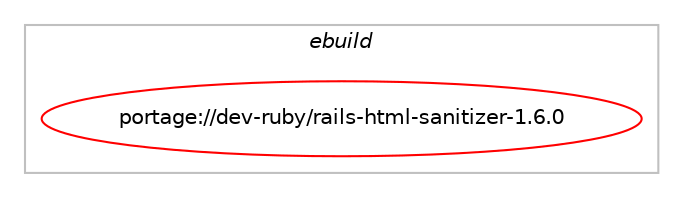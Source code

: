 digraph prolog {

# *************
# Graph options
# *************

newrank=true;
concentrate=true;
compound=true;
graph [rankdir=LR,fontname=Helvetica,fontsize=10,ranksep=1.5];#, ranksep=2.5, nodesep=0.2];
edge  [arrowhead=vee];
node  [fontname=Helvetica,fontsize=10];

# **********
# The ebuild
# **********

subgraph cluster_leftcol {
color=gray;
label=<<i>ebuild</i>>;
id [label="portage://dev-ruby/rails-html-sanitizer-1.6.0", color=red, width=4, href="../dev-ruby/rails-html-sanitizer-1.6.0.svg"];
}

# ****************
# The dependencies
# ****************

subgraph cluster_midcol {
color=gray;
label=<<i>dependencies</i>>;
subgraph cluster_compile {
fillcolor="#eeeeee";
style=filled;
label=<<i>compile</i>>;
# *** BEGIN UNKNOWN DEPENDENCY TYPE (TODO) ***
# id -> equal(use_conditional_group(positive,ruby_targets_ruby31,portage://dev-ruby/rails-html-sanitizer-1.6.0,[package_dependency(portage://dev-ruby/rails-html-sanitizer-1.6.0,install,no,dev-lang,ruby,none,[,,],[slot(3.1)],[])]))
# *** END UNKNOWN DEPENDENCY TYPE (TODO) ***

# *** BEGIN UNKNOWN DEPENDENCY TYPE (TODO) ***
# id -> equal(use_conditional_group(positive,ruby_targets_ruby31,portage://dev-ruby/rails-html-sanitizer-1.6.0,[package_dependency(portage://dev-ruby/rails-html-sanitizer-1.6.0,install,no,virtual,rubygems,none,[,,],[],[use(enable(ruby_targets_ruby31),negative)])]))
# *** END UNKNOWN DEPENDENCY TYPE (TODO) ***

# *** BEGIN UNKNOWN DEPENDENCY TYPE (TODO) ***
# id -> equal(use_conditional_group(positive,ruby_targets_ruby32,portage://dev-ruby/rails-html-sanitizer-1.6.0,[package_dependency(portage://dev-ruby/rails-html-sanitizer-1.6.0,install,no,dev-lang,ruby,none,[,,],[slot(3.2)],[])]))
# *** END UNKNOWN DEPENDENCY TYPE (TODO) ***

# *** BEGIN UNKNOWN DEPENDENCY TYPE (TODO) ***
# id -> equal(use_conditional_group(positive,ruby_targets_ruby32,portage://dev-ruby/rails-html-sanitizer-1.6.0,[package_dependency(portage://dev-ruby/rails-html-sanitizer-1.6.0,install,no,virtual,rubygems,none,[,,],[],[use(enable(ruby_targets_ruby32),negative)])]))
# *** END UNKNOWN DEPENDENCY TYPE (TODO) ***

# *** BEGIN UNKNOWN DEPENDENCY TYPE (TODO) ***
# id -> equal(use_conditional_group(positive,ruby_targets_ruby33,portage://dev-ruby/rails-html-sanitizer-1.6.0,[package_dependency(portage://dev-ruby/rails-html-sanitizer-1.6.0,install,no,dev-lang,ruby,none,[,,],[slot(3.3)],[])]))
# *** END UNKNOWN DEPENDENCY TYPE (TODO) ***

# *** BEGIN UNKNOWN DEPENDENCY TYPE (TODO) ***
# id -> equal(use_conditional_group(positive,ruby_targets_ruby33,portage://dev-ruby/rails-html-sanitizer-1.6.0,[package_dependency(portage://dev-ruby/rails-html-sanitizer-1.6.0,install,no,virtual,rubygems,none,[,,],[],[use(enable(ruby_targets_ruby33),negative)])]))
# *** END UNKNOWN DEPENDENCY TYPE (TODO) ***

}
subgraph cluster_compileandrun {
fillcolor="#eeeeee";
style=filled;
label=<<i>compile and run</i>>;
}
subgraph cluster_run {
fillcolor="#eeeeee";
style=filled;
label=<<i>run</i>>;
# *** BEGIN UNKNOWN DEPENDENCY TYPE (TODO) ***
# id -> equal(use_conditional_group(positive,ruby_targets_ruby31,portage://dev-ruby/rails-html-sanitizer-1.6.0,[package_dependency(portage://dev-ruby/rails-html-sanitizer-1.6.0,run,no,dev-lang,ruby,none,[,,],[slot(3.1)],[])]))
# *** END UNKNOWN DEPENDENCY TYPE (TODO) ***

# *** BEGIN UNKNOWN DEPENDENCY TYPE (TODO) ***
# id -> equal(use_conditional_group(positive,ruby_targets_ruby31,portage://dev-ruby/rails-html-sanitizer-1.6.0,[package_dependency(portage://dev-ruby/rails-html-sanitizer-1.6.0,run,no,dev-ruby,loofah,greaterequal,[2.21,,,2.21],[slot(0)],[use(enable(ruby_targets_ruby31),negative)]),package_dependency(portage://dev-ruby/rails-html-sanitizer-1.6.0,run,no,dev-ruby,nokogiri,greaterequal,[1.14,,,1.14],[slot(0)],[use(enable(ruby_targets_ruby31),negative)])]))
# *** END UNKNOWN DEPENDENCY TYPE (TODO) ***

# *** BEGIN UNKNOWN DEPENDENCY TYPE (TODO) ***
# id -> equal(use_conditional_group(positive,ruby_targets_ruby31,portage://dev-ruby/rails-html-sanitizer-1.6.0,[package_dependency(portage://dev-ruby/rails-html-sanitizer-1.6.0,run,no,virtual,rubygems,none,[,,],[],[use(enable(ruby_targets_ruby31),negative)])]))
# *** END UNKNOWN DEPENDENCY TYPE (TODO) ***

# *** BEGIN UNKNOWN DEPENDENCY TYPE (TODO) ***
# id -> equal(use_conditional_group(positive,ruby_targets_ruby32,portage://dev-ruby/rails-html-sanitizer-1.6.0,[package_dependency(portage://dev-ruby/rails-html-sanitizer-1.6.0,run,no,dev-lang,ruby,none,[,,],[slot(3.2)],[])]))
# *** END UNKNOWN DEPENDENCY TYPE (TODO) ***

# *** BEGIN UNKNOWN DEPENDENCY TYPE (TODO) ***
# id -> equal(use_conditional_group(positive,ruby_targets_ruby32,portage://dev-ruby/rails-html-sanitizer-1.6.0,[package_dependency(portage://dev-ruby/rails-html-sanitizer-1.6.0,run,no,dev-ruby,loofah,greaterequal,[2.21,,,2.21],[slot(0)],[use(enable(ruby_targets_ruby32),negative)]),package_dependency(portage://dev-ruby/rails-html-sanitizer-1.6.0,run,no,dev-ruby,nokogiri,greaterequal,[1.14,,,1.14],[slot(0)],[use(enable(ruby_targets_ruby32),negative)])]))
# *** END UNKNOWN DEPENDENCY TYPE (TODO) ***

# *** BEGIN UNKNOWN DEPENDENCY TYPE (TODO) ***
# id -> equal(use_conditional_group(positive,ruby_targets_ruby32,portage://dev-ruby/rails-html-sanitizer-1.6.0,[package_dependency(portage://dev-ruby/rails-html-sanitizer-1.6.0,run,no,virtual,rubygems,none,[,,],[],[use(enable(ruby_targets_ruby32),negative)])]))
# *** END UNKNOWN DEPENDENCY TYPE (TODO) ***

# *** BEGIN UNKNOWN DEPENDENCY TYPE (TODO) ***
# id -> equal(use_conditional_group(positive,ruby_targets_ruby33,portage://dev-ruby/rails-html-sanitizer-1.6.0,[package_dependency(portage://dev-ruby/rails-html-sanitizer-1.6.0,run,no,dev-lang,ruby,none,[,,],[slot(3.3)],[])]))
# *** END UNKNOWN DEPENDENCY TYPE (TODO) ***

# *** BEGIN UNKNOWN DEPENDENCY TYPE (TODO) ***
# id -> equal(use_conditional_group(positive,ruby_targets_ruby33,portage://dev-ruby/rails-html-sanitizer-1.6.0,[package_dependency(portage://dev-ruby/rails-html-sanitizer-1.6.0,run,no,dev-ruby,loofah,greaterequal,[2.21,,,2.21],[slot(0)],[use(enable(ruby_targets_ruby33),negative)]),package_dependency(portage://dev-ruby/rails-html-sanitizer-1.6.0,run,no,dev-ruby,nokogiri,greaterequal,[1.14,,,1.14],[slot(0)],[use(enable(ruby_targets_ruby33),negative)])]))
# *** END UNKNOWN DEPENDENCY TYPE (TODO) ***

# *** BEGIN UNKNOWN DEPENDENCY TYPE (TODO) ***
# id -> equal(use_conditional_group(positive,ruby_targets_ruby33,portage://dev-ruby/rails-html-sanitizer-1.6.0,[package_dependency(portage://dev-ruby/rails-html-sanitizer-1.6.0,run,no,virtual,rubygems,none,[,,],[],[use(enable(ruby_targets_ruby33),negative)])]))
# *** END UNKNOWN DEPENDENCY TYPE (TODO) ***

}
}

# **************
# The candidates
# **************

subgraph cluster_choices {
rank=same;
color=gray;
label=<<i>candidates</i>>;

}

}
